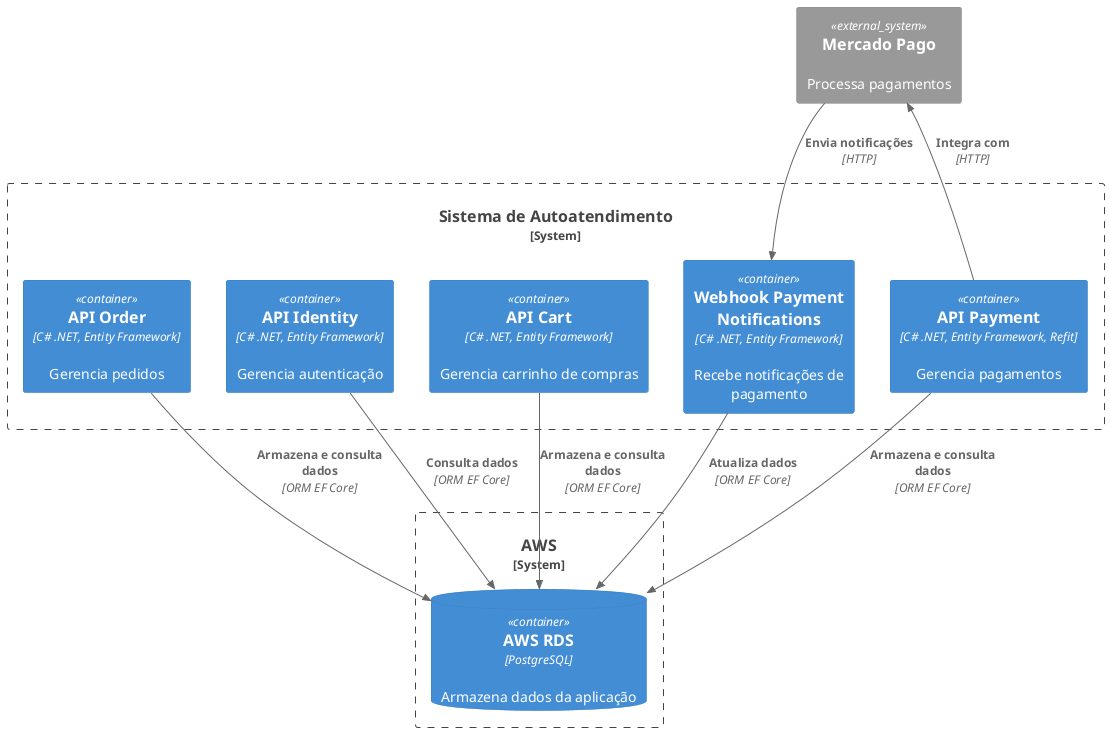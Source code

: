 @startuml
!include <C4/C4_Container>

System_Boundary(c1, "Sistema de Autoatendimento") {
    Container(apiPedidos, "API Order", "C# .NET, Entity Framework", "Gerencia pedidos")
    Container(apiAutenticacao, "API Identity", "C# .NET, Entity Framework", "Gerencia autenticação")
    Container(apiCarrinho, "API Cart", "C# .NET, Entity Framework", "Gerencia carrinho de compras")
    Container(apiPagamento, "API Payment", "C# .NET, Entity Framework, Refit", "Gerencia pagamentos")
    Container(webhookPagamento, "Webhook Payment Notifications", "C# .NET, Entity Framework", "Recebe notificações de pagamento")    
}

System_Boundary(aws, "AWS") {
    ContainerDb(database, "AWS RDS", "PostgreSQL", "Armazena dados da aplicação")
}

System_Ext(paymentService, "Mercado Pago", "Processa pagamentos")

Rel(apiPedidos, database, "Armazena e consulta dados", "ORM EF Core")
Rel(apiAutenticacao, database, "Consulta dados", "ORM EF Core")
Rel(apiCarrinho, database, "Armazena e consulta dados", "ORM EF Core")
Rel(apiPagamento, database, "Armazena e consulta dados", "ORM EF Core")
Rel(apiPagamento, paymentService, "Integra com", "HTTP")
Rel(paymentService, webhookPagamento, "Envia notificações", "HTTP")
Rel(webhookPagamento, database, "Atualiza dados", "ORM EF Core")

@enduml